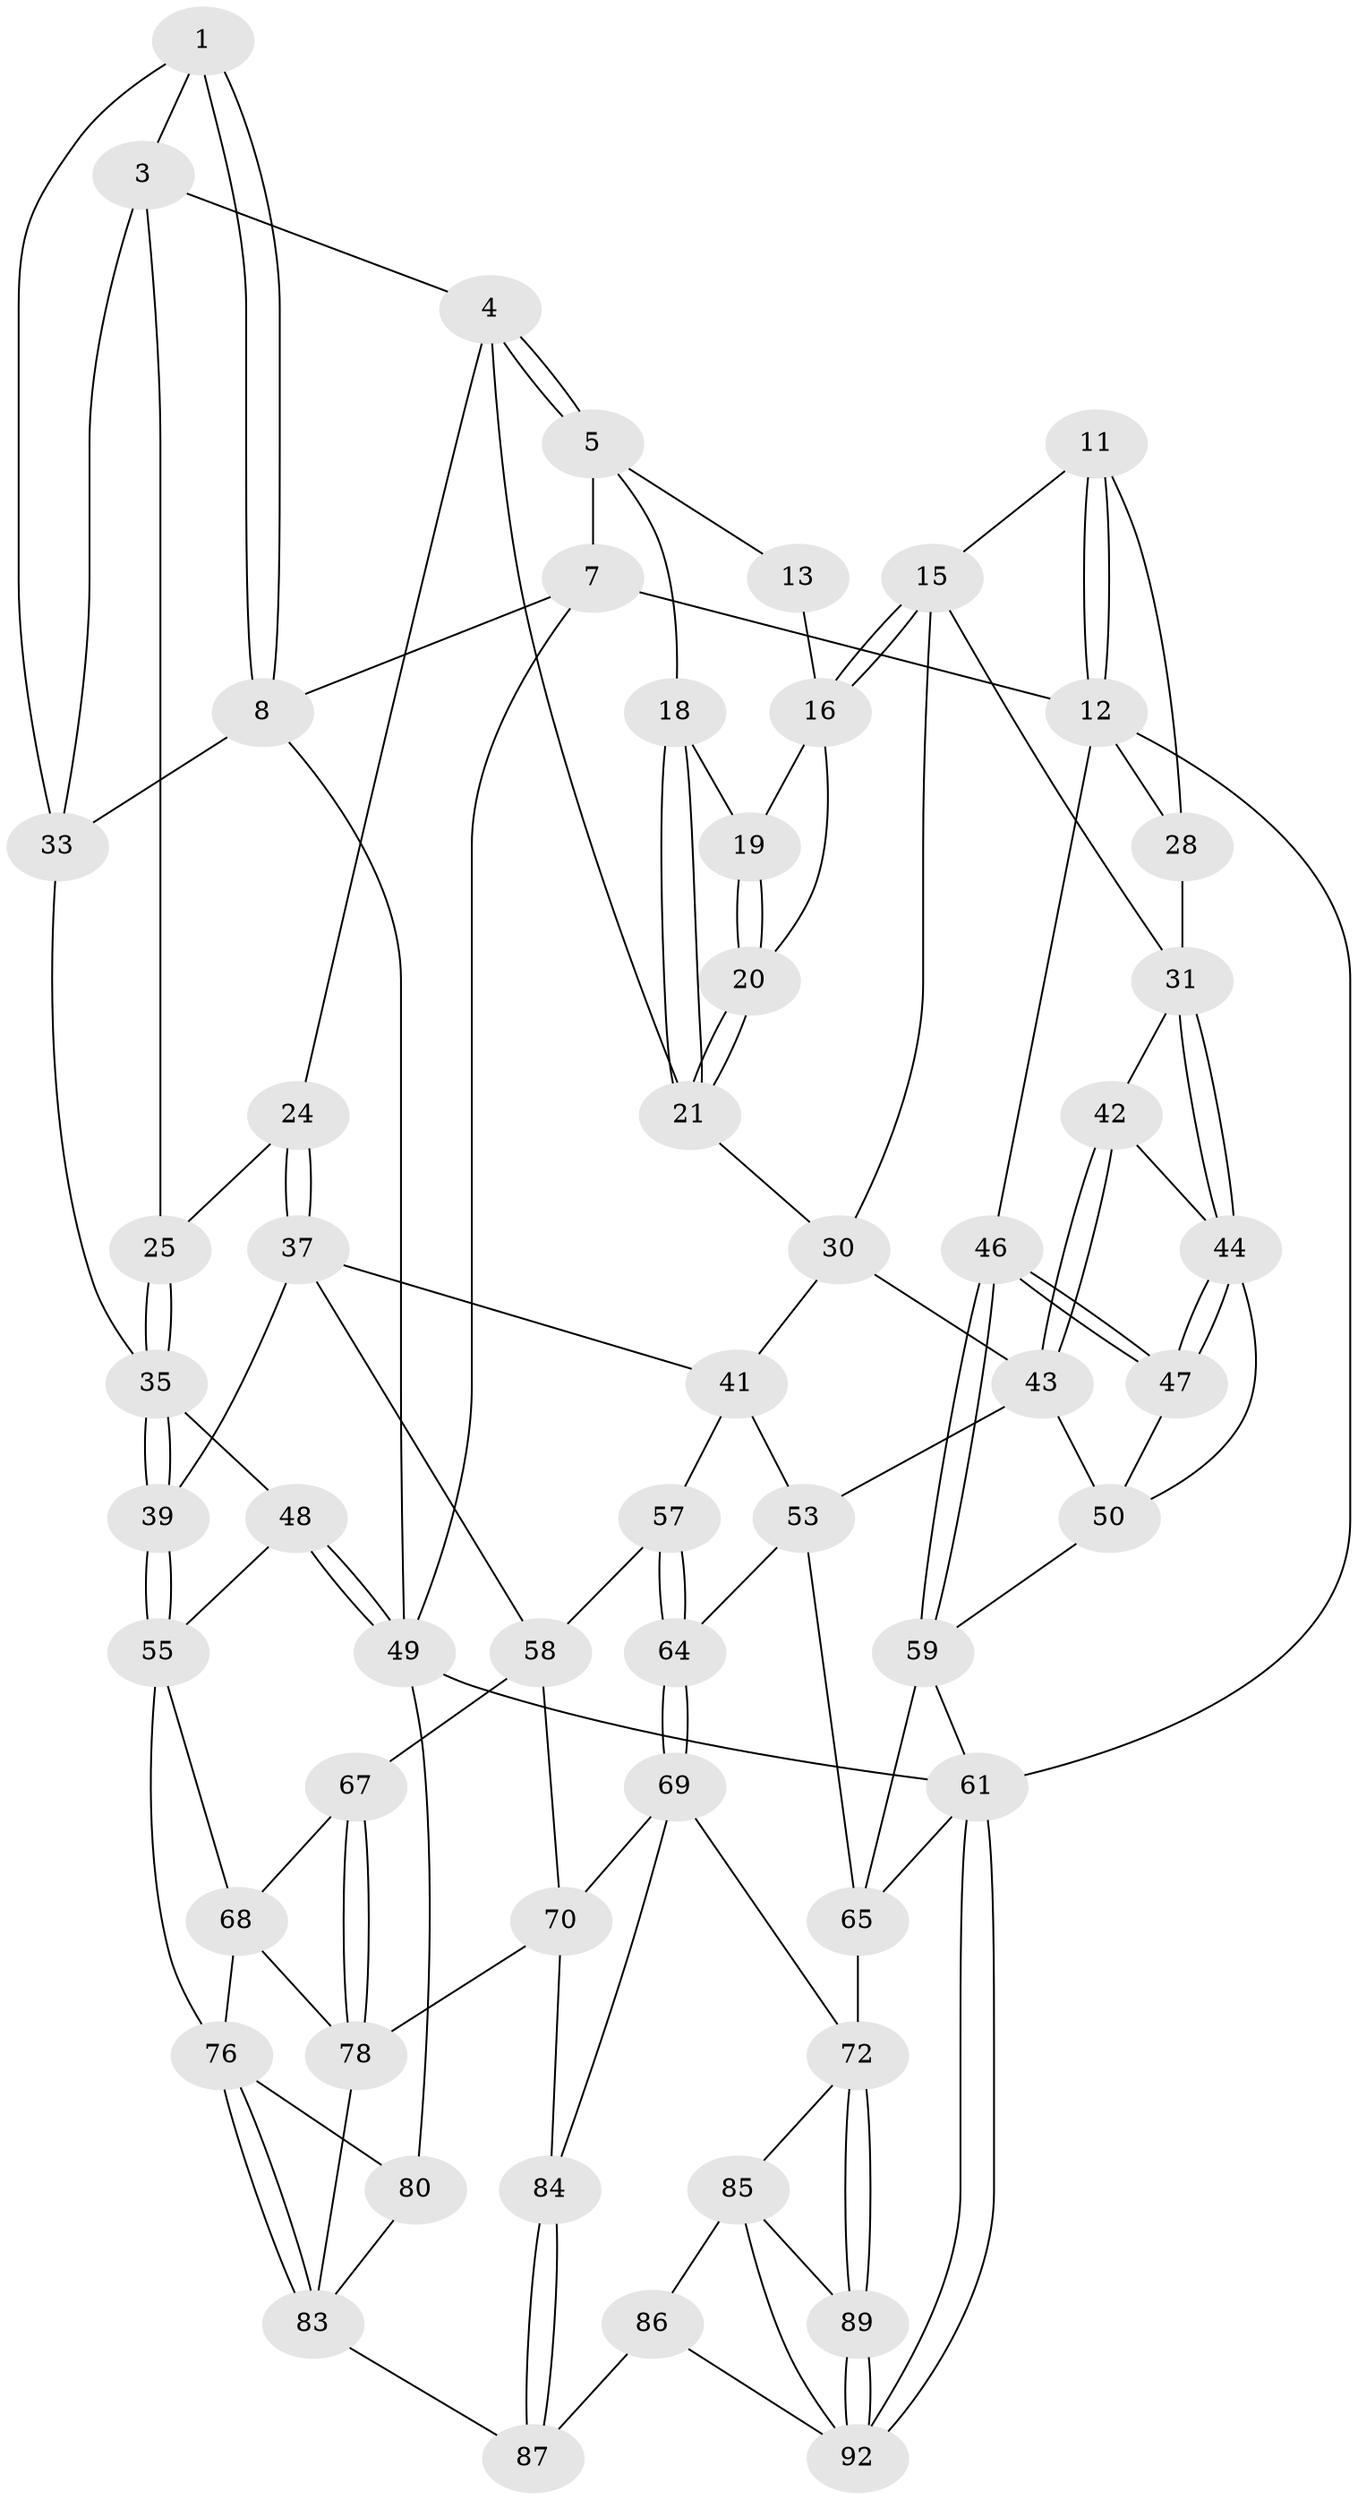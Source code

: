 // Generated by graph-tools (version 1.1) at 2025/24/03/03/25 07:24:34]
// undirected, 56 vertices, 127 edges
graph export_dot {
graph [start="1"]
  node [color=gray90,style=filled];
  1 [pos="+0.13654428427091422+0",super="+2"];
  3 [pos="+0.38061076939323785+0.005859208500274359",super="+26"];
  4 [pos="+0.4960815831940239+0",super="+23"];
  5 [pos="+0.5074017598741725+0",super="+6"];
  7 [pos="+0.12067789112910572+0",super="+10"];
  8 [pos="+0+0.17718803466890673",super="+9"];
  11 [pos="+0.8922993726375043+0",super="+14"];
  12 [pos="+1+0",super="+27"];
  13 [pos="+0.8738223643567011+0"];
  15 [pos="+0.7994819303834722+0.125530961987183",super="+29"];
  16 [pos="+0.7900440284663909+0.11801641425312825",super="+17"];
  18 [pos="+0.6451697453539933+0.042915964685570164"];
  19 [pos="+0.6806341425170809+0.0615399505357451"];
  20 [pos="+0.7235772296811865+0.1250181466627237"];
  21 [pos="+0.6659934100322894+0.19336210461883305",super="+22"];
  24 [pos="+0.47003063323901206+0.1300801886176312"];
  25 [pos="+0.45203119844674616+0.13898718685560063"];
  28 [pos="+0.9269350014971449+0.1475949604565416"];
  30 [pos="+0.6552942778921952+0.28118676072352644",super="+40"];
  31 [pos="+0.9184658610421584+0.21587118491676666",super="+32"];
  33 [pos="+0.16897280182140514+0.16598285894752823",super="+34"];
  35 [pos="+0.3016956143406021+0.3343167251060969",super="+36"];
  37 [pos="+0.45734658044721965+0.3747089390955049",super="+38"];
  39 [pos="+0.33554022950400036+0.4460815595660978"];
  41 [pos="+0.6279884715545448+0.34647818518737133",super="+54"];
  42 [pos="+0.8480161164758641+0.3234698116457561"];
  43 [pos="+0.7920885987903283+0.34905552674978607",super="+52"];
  44 [pos="+0.9578633314016459+0.3008719016808536",super="+45"];
  46 [pos="+1+0.36793831070568545"];
  47 [pos="+0.9699732685483214+0.30888574742364305"];
  48 [pos="+0.025101706879675934+0.53886579775071"];
  49 [pos="+0+0.5175753231789748",super="+81"];
  50 [pos="+0.876209402029722+0.45600216181930187",super="+51"];
  53 [pos="+0.7845877553836609+0.5001073557633858",super="+63"];
  55 [pos="+0.20163465282932735+0.554516487481225",super="+56"];
  57 [pos="+0.5551553326201235+0.5927234130381948"];
  58 [pos="+0.4160150442611095+0.4953935821861068",super="+66"];
  59 [pos="+1+0.6047146926335291",super="+60"];
  61 [pos="+1+1",super="+62"];
  64 [pos="+0.5671281898705901+0.6261245421517481"];
  65 [pos="+0.800859211859064+0.7241951337989284",super="+71"];
  67 [pos="+0.3019496419147839+0.655907297455306"];
  68 [pos="+0.223660032299625+0.5987830656238334",super="+75"];
  69 [pos="+0.5243683500957198+0.7453257258648373",super="+74"];
  70 [pos="+0.44505255846008573+0.7515445884509702",super="+82"];
  72 [pos="+0.7698150799417449+0.8201836560362853",super="+73"];
  76 [pos="+0.18125815858761632+0.8170624442175746",super="+77"];
  78 [pos="+0.320249931731921+0.8543190978651596",super="+79"];
  80 [pos="+0+1"];
  83 [pos="+0.271299461348353+1",super="+91"];
  84 [pos="+0.4361935892783092+0.9207864493853527"];
  85 [pos="+0.564797744399396+0.8261891911270342",super="+88"];
  86 [pos="+0.5328116857443429+0.9167055566129371",super="+93"];
  87 [pos="+0.4364009329678763+0.9223079209539805",super="+90"];
  89 [pos="+0.749794093871886+0.9147787298364429"];
  92 [pos="+0.8730937154764061+1",super="+94"];
  1 -- 8;
  1 -- 8;
  1 -- 3;
  1 -- 33;
  3 -- 4;
  3 -- 25;
  3 -- 33;
  4 -- 5;
  4 -- 5;
  4 -- 24;
  4 -- 21;
  5 -- 18;
  5 -- 13;
  5 -- 7;
  7 -- 8;
  7 -- 49;
  7 -- 12;
  8 -- 33;
  8 -- 49;
  11 -- 12;
  11 -- 12;
  11 -- 28;
  11 -- 15;
  12 -- 61;
  12 -- 28;
  12 -- 46;
  13 -- 16;
  15 -- 16;
  15 -- 16;
  15 -- 30;
  15 -- 31;
  16 -- 20;
  16 -- 19;
  18 -- 19;
  18 -- 21;
  18 -- 21;
  19 -- 20;
  19 -- 20;
  20 -- 21;
  20 -- 21;
  21 -- 30;
  24 -- 25;
  24 -- 37;
  24 -- 37;
  25 -- 35;
  25 -- 35;
  28 -- 31;
  30 -- 41;
  30 -- 43;
  31 -- 44;
  31 -- 44;
  31 -- 42;
  33 -- 35;
  35 -- 39;
  35 -- 39;
  35 -- 48;
  37 -- 41;
  37 -- 58;
  37 -- 39;
  39 -- 55;
  39 -- 55;
  41 -- 53;
  41 -- 57;
  42 -- 43;
  42 -- 43;
  42 -- 44;
  43 -- 50;
  43 -- 53;
  44 -- 47;
  44 -- 47;
  44 -- 50;
  46 -- 47;
  46 -- 47;
  46 -- 59;
  46 -- 59;
  47 -- 50;
  48 -- 49;
  48 -- 49;
  48 -- 55;
  49 -- 80;
  49 -- 61;
  50 -- 59;
  53 -- 64;
  53 -- 65;
  55 -- 68;
  55 -- 76;
  57 -- 58;
  57 -- 64;
  57 -- 64;
  58 -- 67;
  58 -- 70;
  59 -- 61;
  59 -- 65;
  61 -- 92;
  61 -- 92;
  61 -- 65;
  64 -- 69;
  64 -- 69;
  65 -- 72;
  67 -- 68;
  67 -- 78;
  67 -- 78;
  68 -- 76;
  68 -- 78;
  69 -- 70;
  69 -- 84;
  69 -- 72;
  70 -- 84;
  70 -- 78;
  72 -- 89;
  72 -- 89;
  72 -- 85;
  76 -- 83;
  76 -- 83;
  76 -- 80;
  78 -- 83;
  80 -- 83;
  83 -- 87;
  84 -- 87;
  84 -- 87;
  85 -- 86;
  85 -- 89;
  85 -- 92;
  86 -- 87 [weight=2];
  86 -- 92;
  89 -- 92;
  89 -- 92;
}
